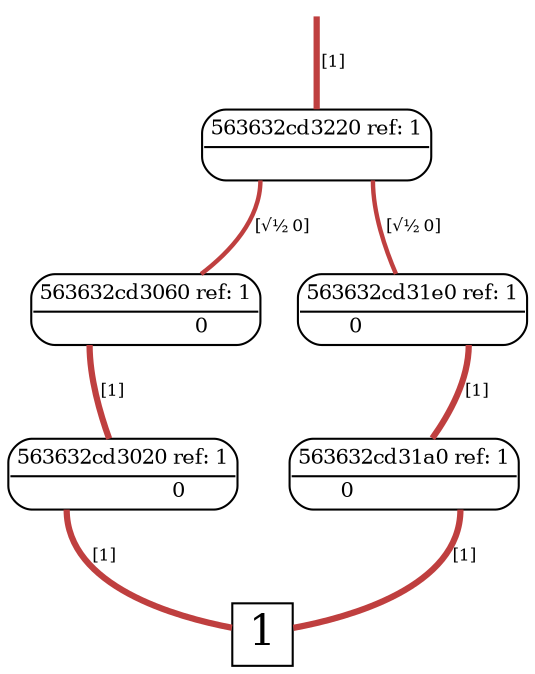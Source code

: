 digraph "DD" {graph[];node[shape=plain];edge[arrowhead=none]
root [label="",shape=point,style=invis]
t [label=<<font point-size="20">1</font>>,shape=box,tooltip="1",width=0.3,height=0.3]
root->432400[penwidth="3",tooltip="1" color="0.000 0.667 0.750",label=<<font point-size="8">&nbsp;[1]</font>>]
432400[label=<<font point-size="10"><table border="1" cellspacing="0" cellpadding="2" style="rounded"><tr><td colspan="2" border="1" sides="B">563632cd3220 ref: 1</td></tr><tr><td port="0" href="javascript:;" border="0" tooltip="0.7071"><font color="white">&nbsp;0 </font></td><td port="1" href="javascript:;" border="0" tooltip="0.7071"><font color="white">&nbsp;0 </font></td></tr></table></font>>,tooltip="563632cd3220"]
432400:1:s->432368[penwidth="2.12132",tooltip="0.7071" color="0.000 0.667 0.750",label=<<font point-size="8">&nbsp;[√½ 0]</font>>]
432400:0:s->432176[penwidth="2.12132",tooltip="0.7071" color="0.000 0.667 0.750",label=<<font point-size="8">&nbsp;[√½ 0]</font>>]
432368[label=<<font point-size="10"><table border="1" cellspacing="0" cellpadding="2" style="rounded"><tr><td colspan="2" border="1" sides="B">563632cd31e0 ref: 1</td></tr><tr><td port="0" href="javascript:;" border="0" tooltip="0">&nbsp;0 </td><td port="1" href="javascript:;" border="0" tooltip="1"><font color="white">&nbsp;0 </font></td></tr></table></font>>,tooltip="563632cd31e0"]
432368:1:s->432336[penwidth="3",tooltip="1" color="0.000 0.667 0.750",label=<<font point-size="8">&nbsp;[1]</font>>]
432176[label=<<font point-size="10"><table border="1" cellspacing="0" cellpadding="2" style="rounded"><tr><td colspan="2" border="1" sides="B">563632cd3060 ref: 1</td></tr><tr><td port="0" href="javascript:;" border="0" tooltip="1"><font color="white">&nbsp;0 </font></td><td port="1" href="javascript:;" border="0" tooltip="0">&nbsp;0 </td></tr></table></font>>,tooltip="563632cd3060"]
432176:0:s->432144[penwidth="3",tooltip="1" color="0.000 0.667 0.750",label=<<font point-size="8">&nbsp;[1]</font>>]
432336[label=<<font point-size="10"><table border="1" cellspacing="0" cellpadding="2" style="rounded"><tr><td colspan="2" border="1" sides="B">563632cd31a0 ref: 1</td></tr><tr><td port="0" href="javascript:;" border="0" tooltip="0">&nbsp;0 </td><td port="1" href="javascript:;" border="0" tooltip="1"><font color="white">&nbsp;0 </font></td></tr></table></font>>,tooltip="563632cd31a0"]
432336:1:s->t[penwidth="3",tooltip="1" color="0.000 0.667 0.750",label=<<font point-size="8">&nbsp;[1]</font>>]
432144[label=<<font point-size="10"><table border="1" cellspacing="0" cellpadding="2" style="rounded"><tr><td colspan="2" border="1" sides="B">563632cd3020 ref: 1</td></tr><tr><td port="0" href="javascript:;" border="0" tooltip="1"><font color="white">&nbsp;0 </font></td><td port="1" href="javascript:;" border="0" tooltip="0">&nbsp;0 </td></tr></table></font>>,tooltip="563632cd3020"]
432144:0:s->t[penwidth="3",tooltip="1" color="0.000 0.667 0.750",label=<<font point-size="8">&nbsp;[1]</font>>]
}
